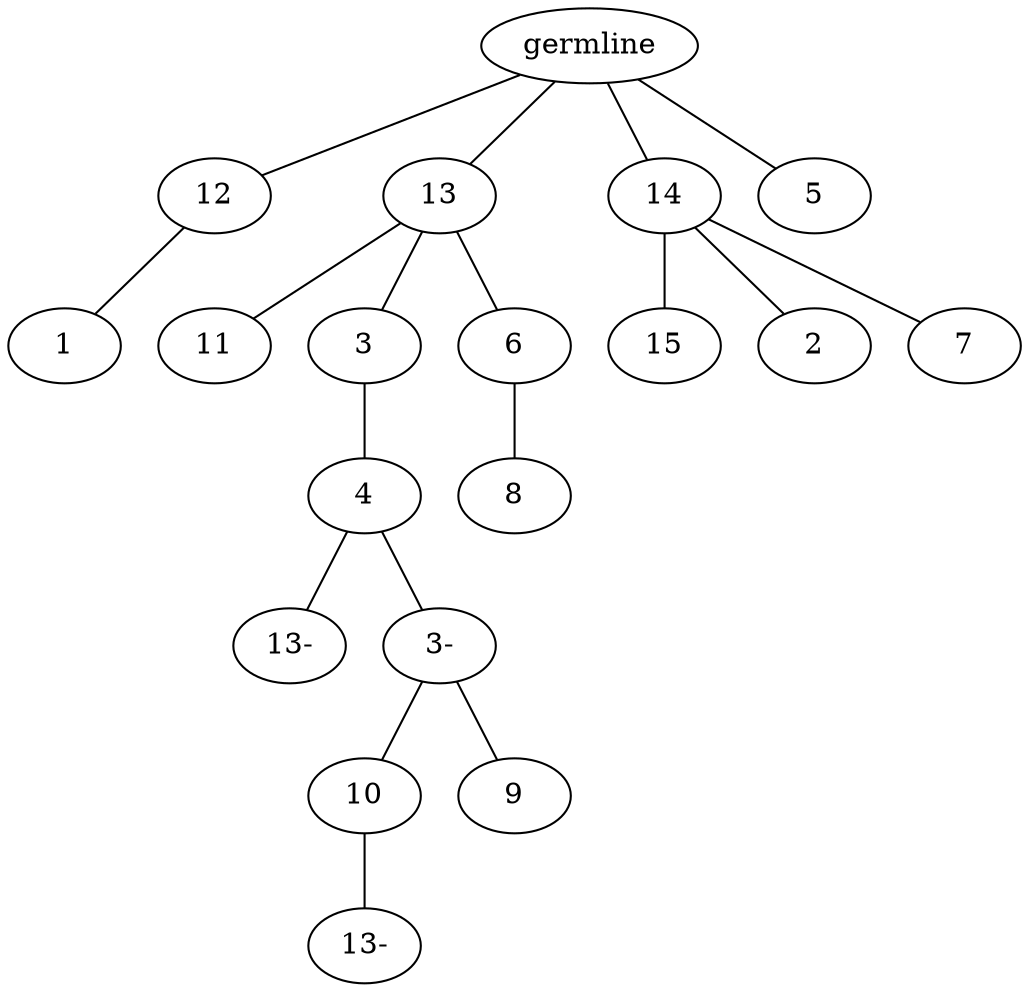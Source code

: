 graph tree {
    "140051376688960" [label="germline"];
    "140051376732720" [label="12"];
    "140051376749152" [label="1"];
    "140051376700480" [label="13"];
    "140051376748096" [label="11"];
    "140051376747424" [label="3"];
    "140051376262928" [label="4"];
    "140051376747952" [label="13-"];
    "140051376261632" [label="3-"];
    "140051376261920" [label="10"];
    "140051376746848" [label="13-"];
    "140051376747136" [label="9"];
    "140051376569840" [label="6"];
    "140051376749392" [label="8"];
    "140051376750256" [label="14"];
    "140051376749920" [label="15"];
    "140051376748432" [label="2"];
    "140051376750016" [label="7"];
    "140051376748192" [label="5"];
    "140051376688960" -- "140051376732720";
    "140051376688960" -- "140051376700480";
    "140051376688960" -- "140051376750256";
    "140051376688960" -- "140051376748192";
    "140051376732720" -- "140051376749152";
    "140051376700480" -- "140051376748096";
    "140051376700480" -- "140051376747424";
    "140051376700480" -- "140051376569840";
    "140051376747424" -- "140051376262928";
    "140051376262928" -- "140051376747952";
    "140051376262928" -- "140051376261632";
    "140051376261632" -- "140051376261920";
    "140051376261632" -- "140051376747136";
    "140051376261920" -- "140051376746848";
    "140051376569840" -- "140051376749392";
    "140051376750256" -- "140051376749920";
    "140051376750256" -- "140051376748432";
    "140051376750256" -- "140051376750016";
}
